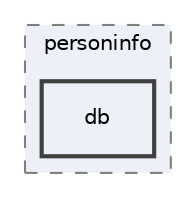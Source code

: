 digraph "app/src/main/java/com/snail/personinfo/db"
{
 // LATEX_PDF_SIZE
  edge [fontname="Helvetica",fontsize="10",labelfontname="Helvetica",labelfontsize="10"];
  node [fontname="Helvetica",fontsize="10",shape=record];
  compound=true
  subgraph clusterdir_fb1fe5584a766dd5f21e53e8e589ece7 {
    graph [ bgcolor="#edf0f7", pencolor="grey50", style="filled,dashed,", label="personinfo", fontname="Helvetica", fontsize="10", URL="dir_fb1fe5584a766dd5f21e53e8e589ece7.html"]
  dir_71eb35908ac17826bb58ccc7d20d8f15 [shape=box, label="db", style="filled,bold,", fillcolor="#edf0f7", color="grey25", URL="dir_71eb35908ac17826bb58ccc7d20d8f15.html"];
  }
}
